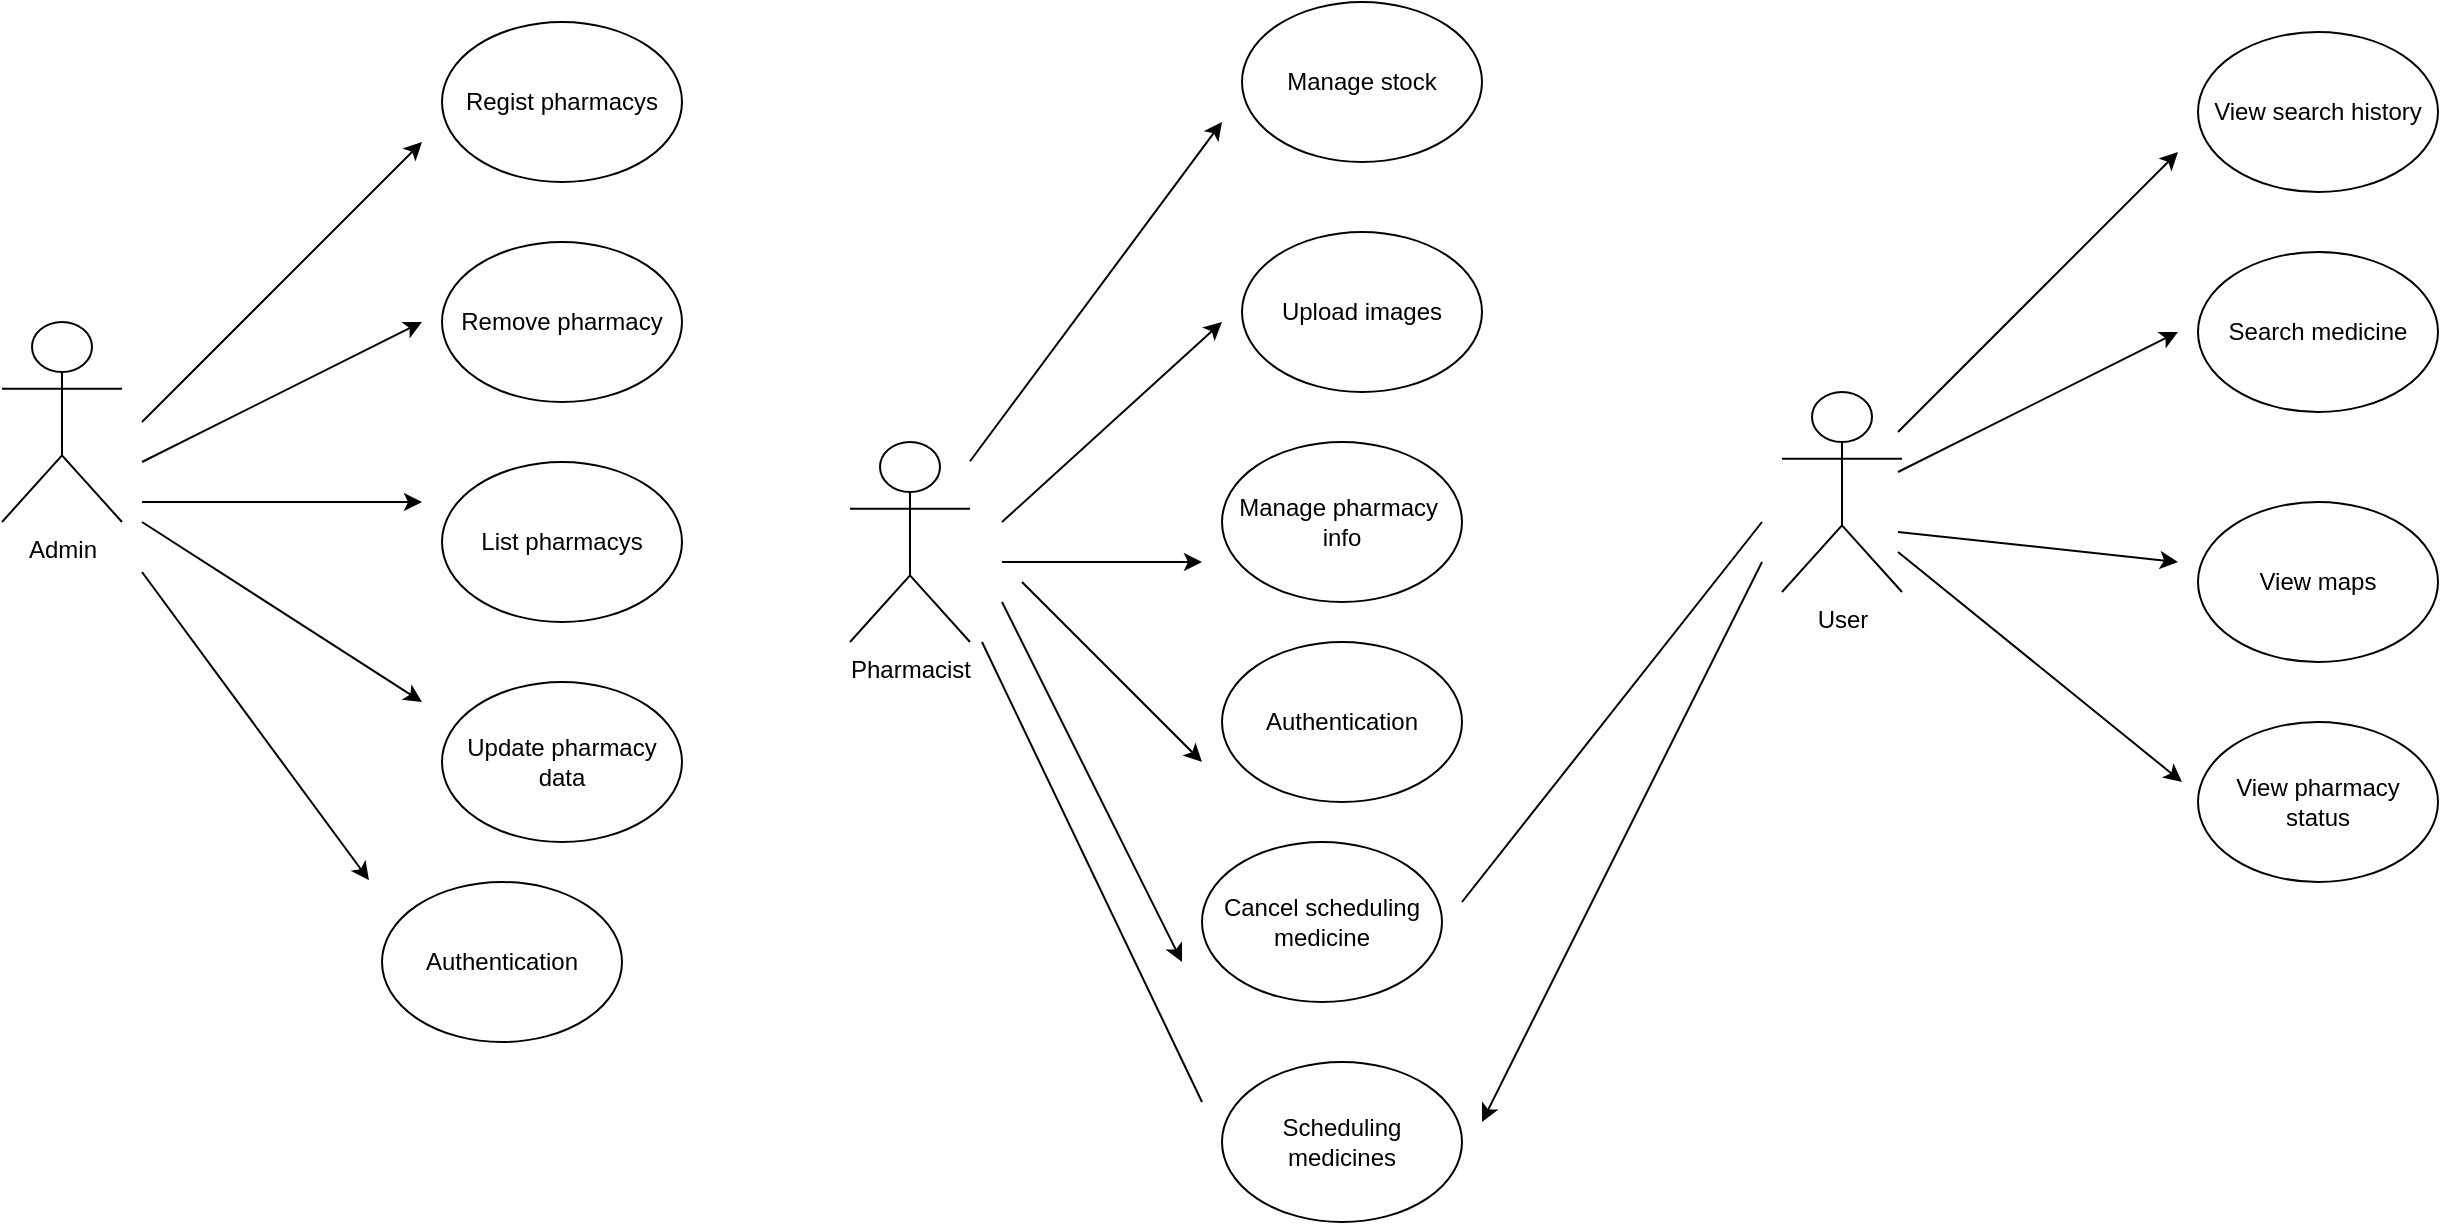 <mxfile version="26.2.13">
  <diagram name="Page-1" id="ISP--SnWFNsFE30LgpHt">
    <mxGraphModel dx="3010" dy="1395" grid="1" gridSize="10" guides="1" tooltips="1" connect="1" arrows="1" fold="1" page="1" pageScale="1" pageWidth="850" pageHeight="1100" math="0" shadow="0">
      <root>
        <mxCell id="0" />
        <mxCell id="1" parent="0" />
        <mxCell id="fogrFWhjLAAxcr_gR0iF-1" value="User" style="shape=umlActor;verticalLabelPosition=bottom;verticalAlign=top;html=1;outlineConnect=0;" vertex="1" parent="1">
          <mxGeometry x="250" y="495" width="60" height="100" as="geometry" />
        </mxCell>
        <mxCell id="fogrFWhjLAAxcr_gR0iF-3" value="Search medicine" style="ellipse;whiteSpace=wrap;html=1;" vertex="1" parent="1">
          <mxGeometry x="458" y="425" width="120" height="80" as="geometry" />
        </mxCell>
        <mxCell id="fogrFWhjLAAxcr_gR0iF-6" value="" style="endArrow=classic;html=1;rounded=0;" edge="1" parent="1">
          <mxGeometry width="50" height="50" relative="1" as="geometry">
            <mxPoint x="308" y="535" as="sourcePoint" />
            <mxPoint x="448" y="465" as="targetPoint" />
          </mxGeometry>
        </mxCell>
        <mxCell id="fogrFWhjLAAxcr_gR0iF-7" value="Scheduling&lt;div&gt;medicines&lt;/div&gt;" style="ellipse;whiteSpace=wrap;html=1;" vertex="1" parent="1">
          <mxGeometry x="-30" y="830" width="120" height="80" as="geometry" />
        </mxCell>
        <mxCell id="fogrFWhjLAAxcr_gR0iF-9" value="View maps" style="ellipse;whiteSpace=wrap;html=1;" vertex="1" parent="1">
          <mxGeometry x="458" y="550" width="120" height="80" as="geometry" />
        </mxCell>
        <mxCell id="fogrFWhjLAAxcr_gR0iF-10" value="" style="endArrow=classic;html=1;rounded=0;" edge="1" parent="1">
          <mxGeometry width="50" height="50" relative="1" as="geometry">
            <mxPoint x="308" y="565" as="sourcePoint" />
            <mxPoint x="448" y="580" as="targetPoint" />
          </mxGeometry>
        </mxCell>
        <mxCell id="fogrFWhjLAAxcr_gR0iF-11" value="Admin" style="shape=umlActor;verticalLabelPosition=bottom;verticalAlign=top;html=1;outlineConnect=0;" vertex="1" parent="1">
          <mxGeometry x="-640" y="460" width="60" height="100" as="geometry" />
        </mxCell>
        <mxCell id="fogrFWhjLAAxcr_gR0iF-12" value="View search history" style="ellipse;whiteSpace=wrap;html=1;" vertex="1" parent="1">
          <mxGeometry x="458" y="315" width="120" height="80" as="geometry" />
        </mxCell>
        <mxCell id="fogrFWhjLAAxcr_gR0iF-13" value="" style="endArrow=classic;html=1;rounded=0;" edge="1" parent="1">
          <mxGeometry width="50" height="50" relative="1" as="geometry">
            <mxPoint x="308" y="515" as="sourcePoint" />
            <mxPoint x="448" y="375" as="targetPoint" />
          </mxGeometry>
        </mxCell>
        <mxCell id="fogrFWhjLAAxcr_gR0iF-14" value="View pharmacy&lt;div&gt;status&lt;/div&gt;" style="ellipse;whiteSpace=wrap;html=1;" vertex="1" parent="1">
          <mxGeometry x="458" y="660" width="120" height="80" as="geometry" />
        </mxCell>
        <mxCell id="fogrFWhjLAAxcr_gR0iF-15" value="" style="endArrow=classic;html=1;rounded=0;" edge="1" parent="1">
          <mxGeometry width="50" height="50" relative="1" as="geometry">
            <mxPoint x="308" y="575" as="sourcePoint" />
            <mxPoint x="450" y="690" as="targetPoint" />
          </mxGeometry>
        </mxCell>
        <mxCell id="fogrFWhjLAAxcr_gR0iF-16" value="Pharmacist" style="shape=umlActor;verticalLabelPosition=bottom;verticalAlign=top;html=1;outlineConnect=0;" vertex="1" parent="1">
          <mxGeometry x="-216" y="520" width="60" height="100" as="geometry" />
        </mxCell>
        <mxCell id="fogrFWhjLAAxcr_gR0iF-17" value="Remove pharmacy" style="ellipse;whiteSpace=wrap;html=1;" vertex="1" parent="1">
          <mxGeometry x="-420" y="420" width="120" height="80" as="geometry" />
        </mxCell>
        <mxCell id="fogrFWhjLAAxcr_gR0iF-18" value="" style="endArrow=classic;html=1;rounded=0;" edge="1" parent="1">
          <mxGeometry width="50" height="50" relative="1" as="geometry">
            <mxPoint x="-570" y="530" as="sourcePoint" />
            <mxPoint x="-430" y="460" as="targetPoint" />
          </mxGeometry>
        </mxCell>
        <mxCell id="fogrFWhjLAAxcr_gR0iF-19" value="List pharmacys" style="ellipse;whiteSpace=wrap;html=1;" vertex="1" parent="1">
          <mxGeometry x="-420" y="530" width="120" height="80" as="geometry" />
        </mxCell>
        <mxCell id="fogrFWhjLAAxcr_gR0iF-20" value="" style="endArrow=classic;html=1;rounded=0;" edge="1" parent="1">
          <mxGeometry width="50" height="50" relative="1" as="geometry">
            <mxPoint x="-570" y="550" as="sourcePoint" />
            <mxPoint x="-430" y="550" as="targetPoint" />
          </mxGeometry>
        </mxCell>
        <mxCell id="fogrFWhjLAAxcr_gR0iF-21" value="Update pharmacy data" style="ellipse;whiteSpace=wrap;html=1;" vertex="1" parent="1">
          <mxGeometry x="-420" y="640" width="120" height="80" as="geometry" />
        </mxCell>
        <mxCell id="fogrFWhjLAAxcr_gR0iF-22" value="" style="endArrow=classic;html=1;rounded=0;" edge="1" parent="1">
          <mxGeometry width="50" height="50" relative="1" as="geometry">
            <mxPoint x="-570" y="560" as="sourcePoint" />
            <mxPoint x="-430" y="650" as="targetPoint" />
          </mxGeometry>
        </mxCell>
        <mxCell id="fogrFWhjLAAxcr_gR0iF-23" value="Regist pharmacys" style="ellipse;whiteSpace=wrap;html=1;" vertex="1" parent="1">
          <mxGeometry x="-420" y="310" width="120" height="80" as="geometry" />
        </mxCell>
        <mxCell id="fogrFWhjLAAxcr_gR0iF-24" value="" style="endArrow=classic;html=1;rounded=0;" edge="1" parent="1">
          <mxGeometry width="50" height="50" relative="1" as="geometry">
            <mxPoint x="-570" y="510" as="sourcePoint" />
            <mxPoint x="-430" y="370" as="targetPoint" />
          </mxGeometry>
        </mxCell>
        <mxCell id="fogrFWhjLAAxcr_gR0iF-30" value="Upload images" style="ellipse;whiteSpace=wrap;html=1;" vertex="1" parent="1">
          <mxGeometry x="-20" y="415" width="120" height="80" as="geometry" />
        </mxCell>
        <mxCell id="fogrFWhjLAAxcr_gR0iF-31" value="" style="endArrow=classic;html=1;rounded=0;" edge="1" parent="1">
          <mxGeometry width="50" height="50" relative="1" as="geometry">
            <mxPoint x="-140" y="560" as="sourcePoint" />
            <mxPoint x="-30" y="460" as="targetPoint" />
          </mxGeometry>
        </mxCell>
        <mxCell id="fogrFWhjLAAxcr_gR0iF-32" value="Manage pharmacy&amp;nbsp;&lt;div&gt;info&lt;/div&gt;" style="ellipse;whiteSpace=wrap;html=1;" vertex="1" parent="1">
          <mxGeometry x="-30" y="520" width="120" height="80" as="geometry" />
        </mxCell>
        <mxCell id="fogrFWhjLAAxcr_gR0iF-33" value="" style="endArrow=classic;html=1;rounded=0;" edge="1" parent="1">
          <mxGeometry width="50" height="50" relative="1" as="geometry">
            <mxPoint x="-140" y="580" as="sourcePoint" />
            <mxPoint x="-40" y="580" as="targetPoint" />
          </mxGeometry>
        </mxCell>
        <mxCell id="fogrFWhjLAAxcr_gR0iF-34" value="Authentication" style="ellipse;whiteSpace=wrap;html=1;" vertex="1" parent="1">
          <mxGeometry x="-30" y="620" width="120" height="80" as="geometry" />
        </mxCell>
        <mxCell id="fogrFWhjLAAxcr_gR0iF-35" value="" style="endArrow=classic;html=1;rounded=0;" edge="1" parent="1">
          <mxGeometry width="50" height="50" relative="1" as="geometry">
            <mxPoint x="-130" y="590" as="sourcePoint" />
            <mxPoint x="-40" y="680" as="targetPoint" />
          </mxGeometry>
        </mxCell>
        <mxCell id="fogrFWhjLAAxcr_gR0iF-36" value="Manage stock" style="ellipse;whiteSpace=wrap;html=1;" vertex="1" parent="1">
          <mxGeometry x="-20" y="300" width="120" height="80" as="geometry" />
        </mxCell>
        <mxCell id="fogrFWhjLAAxcr_gR0iF-37" value="" style="endArrow=classic;html=1;rounded=0;" edge="1" parent="1" source="fogrFWhjLAAxcr_gR0iF-16">
          <mxGeometry width="50" height="50" relative="1" as="geometry">
            <mxPoint x="-110" y="490" as="sourcePoint" />
            <mxPoint x="-30" y="360" as="targetPoint" />
          </mxGeometry>
        </mxCell>
        <mxCell id="fogrFWhjLAAxcr_gR0iF-39" value="Authentication" style="ellipse;whiteSpace=wrap;html=1;" vertex="1" parent="1">
          <mxGeometry x="-450" y="740" width="120" height="80" as="geometry" />
        </mxCell>
        <mxCell id="fogrFWhjLAAxcr_gR0iF-40" value="" style="endArrow=classic;html=1;rounded=0;" edge="1" parent="1">
          <mxGeometry width="50" height="50" relative="1" as="geometry">
            <mxPoint x="-570" y="585" as="sourcePoint" />
            <mxPoint x="-456.503" y="739.114" as="targetPoint" />
          </mxGeometry>
        </mxCell>
        <mxCell id="fogrFWhjLAAxcr_gR0iF-42" value="Cancel scheduling&lt;div&gt;medicine&lt;/div&gt;" style="ellipse;whiteSpace=wrap;html=1;" vertex="1" parent="1">
          <mxGeometry x="-40" y="720" width="120" height="80" as="geometry" />
        </mxCell>
        <mxCell id="fogrFWhjLAAxcr_gR0iF-43" value="" style="endArrow=classic;html=1;rounded=0;" edge="1" parent="1">
          <mxGeometry width="50" height="50" relative="1" as="geometry">
            <mxPoint x="-140" y="600" as="sourcePoint" />
            <mxPoint x="-50" y="780" as="targetPoint" />
          </mxGeometry>
        </mxCell>
        <mxCell id="fogrFWhjLAAxcr_gR0iF-44" value="" style="endArrow=none;html=1;rounded=0;" edge="1" parent="1">
          <mxGeometry width="50" height="50" relative="1" as="geometry">
            <mxPoint x="90" y="750" as="sourcePoint" />
            <mxPoint x="240" y="560" as="targetPoint" />
          </mxGeometry>
        </mxCell>
        <mxCell id="fogrFWhjLAAxcr_gR0iF-45" value="" style="endArrow=classic;html=1;rounded=0;" edge="1" parent="1">
          <mxGeometry width="50" height="50" relative="1" as="geometry">
            <mxPoint x="240" y="580" as="sourcePoint" />
            <mxPoint x="100" y="860" as="targetPoint" />
          </mxGeometry>
        </mxCell>
        <mxCell id="fogrFWhjLAAxcr_gR0iF-46" value="" style="endArrow=none;html=1;rounded=0;" edge="1" parent="1">
          <mxGeometry width="50" height="50" relative="1" as="geometry">
            <mxPoint x="-40" y="850" as="sourcePoint" />
            <mxPoint x="-150" y="620" as="targetPoint" />
          </mxGeometry>
        </mxCell>
      </root>
    </mxGraphModel>
  </diagram>
</mxfile>
